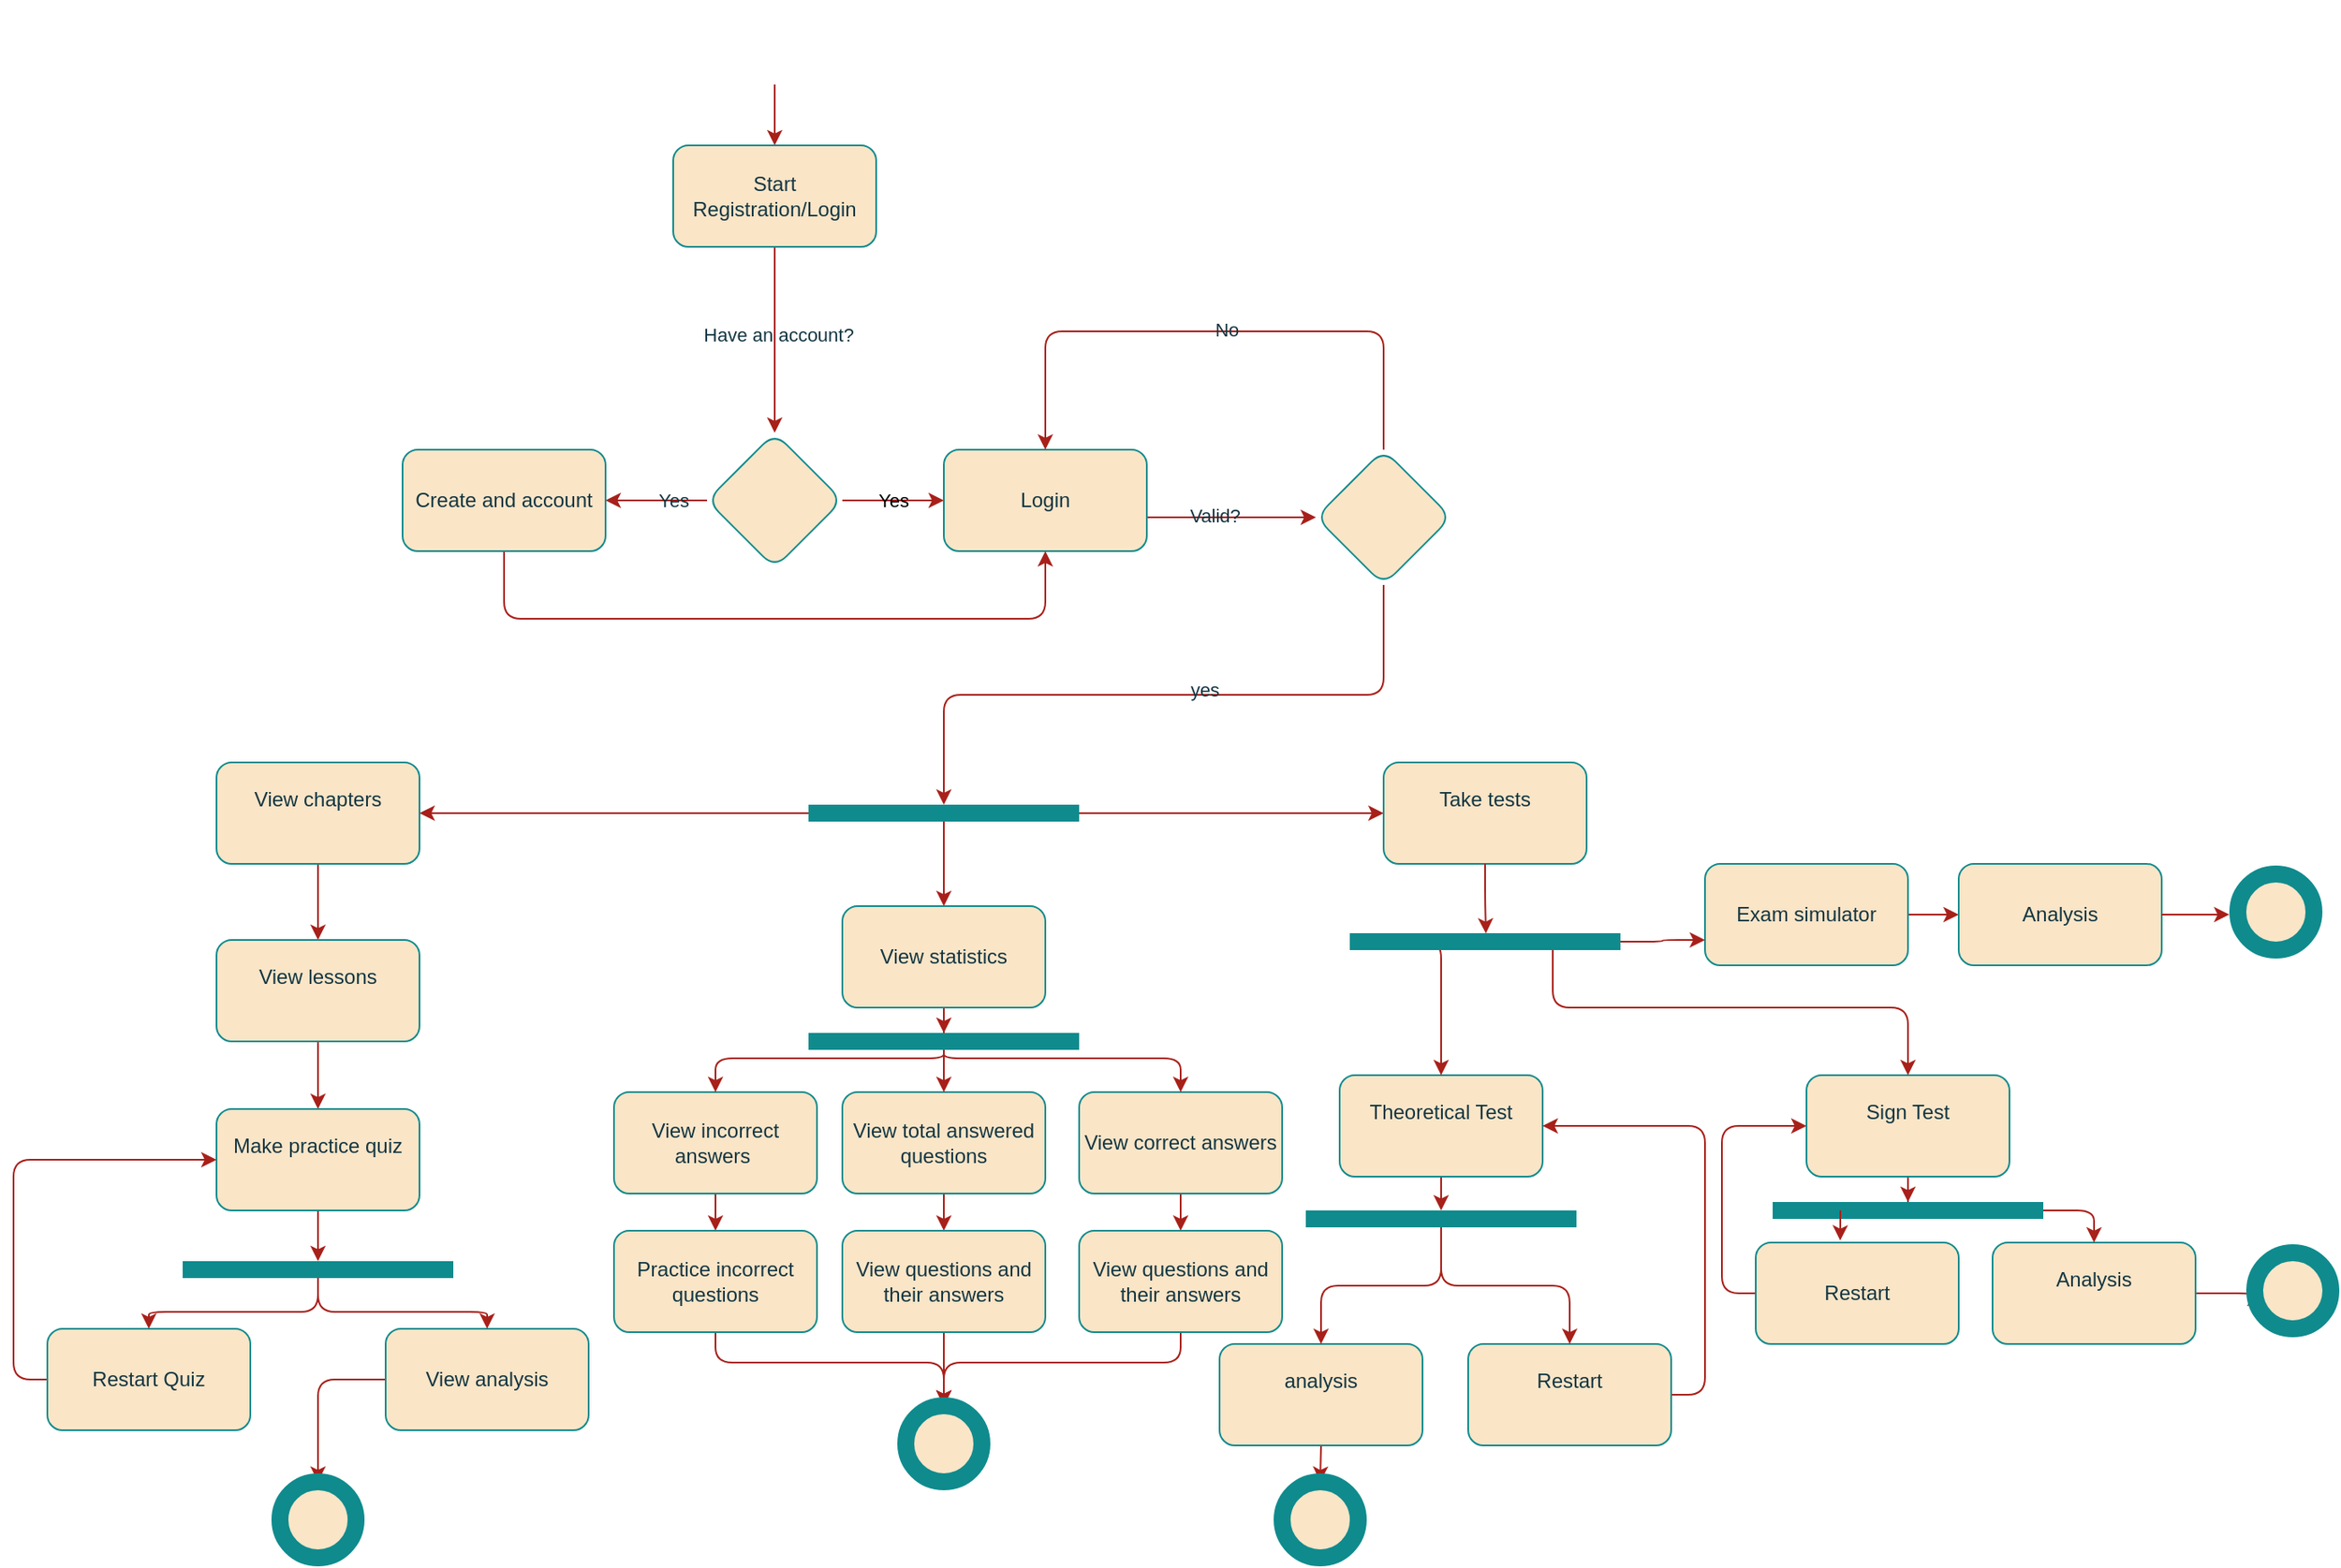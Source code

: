 <mxfile version="24.2.0" type="github">
  <diagram name="Page-1" id="QPpZEPjIt43WbOSFnrUt">
    <mxGraphModel dx="1688" dy="562" grid="1" gridSize="10" guides="1" tooltips="1" connect="1" arrows="1" fold="1" page="1" pageScale="1" pageWidth="850" pageHeight="1100" background="none" math="0" shadow="0">
      <root>
        <mxCell id="0" />
        <mxCell id="1" parent="0" />
        <mxCell id="1pdSYxy8jMLRYQ2kTdl5-2" value="" style="shape=image;html=1;verticalAlign=top;verticalLabelPosition=bottom;labelBackgroundColor=none;imageAspect=0;aspect=fixed;image=https://cdn4.iconfinder.com/data/icons/essential-app-2/16/record-round-circle-dot-128.png;rounded=1;fillColor=#FAE5C7;strokeColor=#0F8B8D;fontColor=#143642;" parent="1" vertex="1">
          <mxGeometry x="375" y="164" width="50" height="50" as="geometry" />
        </mxCell>
        <mxCell id="1pdSYxy8jMLRYQ2kTdl5-4" value="" style="endArrow=classic;html=1;rounded=1;labelBackgroundColor=none;strokeColor=#A8201A;fontColor=default;" parent="1" source="1pdSYxy8jMLRYQ2kTdl5-2" edge="1">
          <mxGeometry width="50" height="50" relative="1" as="geometry">
            <mxPoint x="360" y="280" as="sourcePoint" />
            <mxPoint x="400" y="250" as="targetPoint" />
            <Array as="points">
              <mxPoint x="400" y="220" />
            </Array>
          </mxGeometry>
        </mxCell>
        <mxCell id="1pdSYxy8jMLRYQ2kTdl5-11" style="edgeStyle=orthogonalEdgeStyle;rounded=1;orthogonalLoop=1;jettySize=auto;html=1;exitX=0.5;exitY=1;exitDx=0;exitDy=0;entryX=0.5;entryY=0;entryDx=0;entryDy=0;labelBackgroundColor=none;strokeColor=#A8201A;fontColor=default;" parent="1" source="1pdSYxy8jMLRYQ2kTdl5-5" target="1pdSYxy8jMLRYQ2kTdl5-10" edge="1">
          <mxGeometry relative="1" as="geometry" />
        </mxCell>
        <mxCell id="1pdSYxy8jMLRYQ2kTdl5-12" value="Have an account?" style="edgeLabel;html=1;align=center;verticalAlign=middle;resizable=0;points=[];rounded=1;labelBackgroundColor=none;fontColor=#143642;" parent="1pdSYxy8jMLRYQ2kTdl5-11" vertex="1" connectable="0">
          <mxGeometry x="-0.054" y="2" relative="1" as="geometry">
            <mxPoint as="offset" />
          </mxGeometry>
        </mxCell>
        <mxCell id="1pdSYxy8jMLRYQ2kTdl5-5" value="Start Registration/Login" style="rounded=1;whiteSpace=wrap;html=1;labelBackgroundColor=none;fillColor=#FAE5C7;strokeColor=#0F8B8D;fontColor=#143642;" parent="1" vertex="1">
          <mxGeometry x="340" y="250" width="120" height="60" as="geometry" />
        </mxCell>
        <mxCell id="1pdSYxy8jMLRYQ2kTdl5-14" value="Yes" style="edgeStyle=orthogonalEdgeStyle;rounded=1;orthogonalLoop=1;jettySize=auto;html=1;labelBackgroundColor=none;strokeColor=#A8201A;fontColor=default;" parent="1" source="1pdSYxy8jMLRYQ2kTdl5-10" target="1pdSYxy8jMLRYQ2kTdl5-13" edge="1">
          <mxGeometry relative="1" as="geometry" />
        </mxCell>
        <mxCell id="1pdSYxy8jMLRYQ2kTdl5-16" value="" style="edgeStyle=orthogonalEdgeStyle;rounded=1;orthogonalLoop=1;jettySize=auto;html=1;labelBackgroundColor=none;strokeColor=#A8201A;fontColor=default;" parent="1" source="1pdSYxy8jMLRYQ2kTdl5-10" target="1pdSYxy8jMLRYQ2kTdl5-15" edge="1">
          <mxGeometry relative="1" as="geometry" />
        </mxCell>
        <mxCell id="1pdSYxy8jMLRYQ2kTdl5-17" value="Yes" style="edgeLabel;html=1;align=center;verticalAlign=middle;resizable=0;points=[];rounded=1;labelBackgroundColor=none;fontColor=#143642;" parent="1pdSYxy8jMLRYQ2kTdl5-16" vertex="1" connectable="0">
          <mxGeometry x="-0.4" y="3" relative="1" as="geometry">
            <mxPoint x="-2" y="-3" as="offset" />
          </mxGeometry>
        </mxCell>
        <mxCell id="1pdSYxy8jMLRYQ2kTdl5-10" value="" style="rhombus;whiteSpace=wrap;html=1;rounded=1;labelBackgroundColor=none;fillColor=#FAE5C7;strokeColor=#0F8B8D;fontColor=#143642;" parent="1" vertex="1">
          <mxGeometry x="360" y="420" width="80" height="80" as="geometry" />
        </mxCell>
        <mxCell id="1pdSYxy8jMLRYQ2kTdl5-20" value="" style="edgeStyle=orthogonalEdgeStyle;rounded=1;orthogonalLoop=1;jettySize=auto;html=1;entryX=0;entryY=0.5;entryDx=0;entryDy=0;labelBackgroundColor=none;strokeColor=#A8201A;fontColor=default;" parent="1" source="1pdSYxy8jMLRYQ2kTdl5-13" target="1pdSYxy8jMLRYQ2kTdl5-24" edge="1">
          <mxGeometry relative="1" as="geometry">
            <mxPoint x="700" y="460" as="targetPoint" />
            <Array as="points">
              <mxPoint x="640" y="470" />
              <mxPoint x="640" y="470" />
            </Array>
          </mxGeometry>
        </mxCell>
        <mxCell id="1pdSYxy8jMLRYQ2kTdl5-21" value="Valid?" style="edgeLabel;html=1;align=center;verticalAlign=middle;resizable=0;points=[];rounded=1;labelBackgroundColor=none;fontColor=#143642;" parent="1pdSYxy8jMLRYQ2kTdl5-20" vertex="1" connectable="0">
          <mxGeometry x="-0.2" y="1" relative="1" as="geometry">
            <mxPoint as="offset" />
          </mxGeometry>
        </mxCell>
        <mxCell id="1pdSYxy8jMLRYQ2kTdl5-13" value="Login" style="rounded=1;whiteSpace=wrap;html=1;labelBackgroundColor=none;fillColor=#FAE5C7;strokeColor=#0F8B8D;fontColor=#143642;" parent="1" vertex="1">
          <mxGeometry x="500" y="430" width="120" height="60" as="geometry" />
        </mxCell>
        <mxCell id="1pdSYxy8jMLRYQ2kTdl5-18" style="edgeStyle=orthogonalEdgeStyle;rounded=1;orthogonalLoop=1;jettySize=auto;html=1;entryX=0.5;entryY=1;entryDx=0;entryDy=0;labelBackgroundColor=none;strokeColor=#A8201A;fontColor=default;" parent="1" source="1pdSYxy8jMLRYQ2kTdl5-15" target="1pdSYxy8jMLRYQ2kTdl5-13" edge="1">
          <mxGeometry relative="1" as="geometry">
            <Array as="points">
              <mxPoint x="240" y="530" />
              <mxPoint x="560" y="530" />
            </Array>
          </mxGeometry>
        </mxCell>
        <mxCell id="1pdSYxy8jMLRYQ2kTdl5-15" value="Create and account" style="rounded=1;whiteSpace=wrap;html=1;labelBackgroundColor=none;fillColor=#FAE5C7;strokeColor=#0F8B8D;fontColor=#143642;" parent="1" vertex="1">
          <mxGeometry x="180" y="430" width="120" height="60" as="geometry" />
        </mxCell>
        <mxCell id="1pdSYxy8jMLRYQ2kTdl5-23" style="edgeStyle=orthogonalEdgeStyle;rounded=1;orthogonalLoop=1;jettySize=auto;html=1;entryX=0.5;entryY=0;entryDx=0;entryDy=0;labelBackgroundColor=none;strokeColor=#A8201A;fontColor=default;" parent="1" target="1pdSYxy8jMLRYQ2kTdl5-13" edge="1">
          <mxGeometry relative="1" as="geometry">
            <mxPoint x="760" y="290" as="targetPoint" />
            <mxPoint x="760" y="430" as="sourcePoint" />
            <Array as="points">
              <mxPoint x="760" y="360" />
              <mxPoint x="560" y="360" />
            </Array>
          </mxGeometry>
        </mxCell>
        <mxCell id="1pdSYxy8jMLRYQ2kTdl5-25" value="No" style="edgeLabel;html=1;align=center;verticalAlign=middle;resizable=0;points=[];rounded=1;labelBackgroundColor=none;fontColor=#143642;" parent="1pdSYxy8jMLRYQ2kTdl5-23" vertex="1" connectable="0">
          <mxGeometry x="-0.041" y="-1" relative="1" as="geometry">
            <mxPoint as="offset" />
          </mxGeometry>
        </mxCell>
        <mxCell id="1pdSYxy8jMLRYQ2kTdl5-24" value="" style="rhombus;whiteSpace=wrap;html=1;rounded=1;labelBackgroundColor=none;fillColor=#FAE5C7;strokeColor=#0F8B8D;fontColor=#143642;" parent="1" vertex="1">
          <mxGeometry x="720" y="430" width="80" height="80" as="geometry" />
        </mxCell>
        <mxCell id="1pdSYxy8jMLRYQ2kTdl5-42" style="edgeStyle=orthogonalEdgeStyle;rounded=1;orthogonalLoop=1;jettySize=auto;html=1;labelBackgroundColor=none;strokeColor=#A8201A;fontColor=default;" parent="1" source="1pdSYxy8jMLRYQ2kTdl5-31" target="1pdSYxy8jMLRYQ2kTdl5-38" edge="1">
          <mxGeometry relative="1" as="geometry" />
        </mxCell>
        <mxCell id="1pdSYxy8jMLRYQ2kTdl5-43" style="edgeStyle=orthogonalEdgeStyle;rounded=1;orthogonalLoop=1;jettySize=auto;html=1;entryX=0.5;entryY=0;entryDx=0;entryDy=0;labelBackgroundColor=none;strokeColor=#A8201A;fontColor=default;" parent="1" source="1pdSYxy8jMLRYQ2kTdl5-31" target="1pdSYxy8jMLRYQ2kTdl5-44" edge="1">
          <mxGeometry relative="1" as="geometry">
            <mxPoint x="500" y="760" as="targetPoint" />
          </mxGeometry>
        </mxCell>
        <mxCell id="1pdSYxy8jMLRYQ2kTdl5-31" value="" style="line;strokeWidth=10;html=1;rounded=1;labelBackgroundColor=none;fillColor=#FAE5C7;strokeColor=#0F8B8D;fontColor=#143642;" parent="1" vertex="1">
          <mxGeometry x="420" y="640" width="160" height="10" as="geometry" />
        </mxCell>
        <mxCell id="1pdSYxy8jMLRYQ2kTdl5-33" style="edgeStyle=orthogonalEdgeStyle;rounded=1;orthogonalLoop=1;jettySize=auto;html=1;exitX=0.5;exitY=1;exitDx=0;exitDy=0;labelBackgroundColor=none;strokeColor=#A8201A;fontColor=default;" parent="1" source="1pdSYxy8jMLRYQ2kTdl5-24" target="1pdSYxy8jMLRYQ2kTdl5-31" edge="1">
          <mxGeometry relative="1" as="geometry">
            <mxPoint x="540" y="630" as="targetPoint" />
          </mxGeometry>
        </mxCell>
        <mxCell id="1pdSYxy8jMLRYQ2kTdl5-34" value="yes" style="edgeLabel;html=1;align=center;verticalAlign=middle;resizable=0;points=[];rounded=1;labelBackgroundColor=none;fontColor=#143642;" parent="1pdSYxy8jMLRYQ2kTdl5-33" vertex="1" connectable="0">
          <mxGeometry x="-0.12" y="-3" relative="1" as="geometry">
            <mxPoint as="offset" />
          </mxGeometry>
        </mxCell>
        <mxCell id="1pdSYxy8jMLRYQ2kTdl5-46" value="" style="edgeStyle=orthogonalEdgeStyle;rounded=1;orthogonalLoop=1;jettySize=auto;html=1;labelBackgroundColor=none;strokeColor=#A8201A;fontColor=default;" parent="1" source="1pdSYxy8jMLRYQ2kTdl5-35" target="1pdSYxy8jMLRYQ2kTdl5-45" edge="1">
          <mxGeometry relative="1" as="geometry" />
        </mxCell>
        <mxCell id="1pdSYxy8jMLRYQ2kTdl5-35" value="View chapters" style="rounded=1;whiteSpace=wrap;html=1;verticalAlign=top;strokeWidth=1;labelBackgroundColor=none;spacingTop=8;fillColor=#FAE5C7;strokeColor=#0F8B8D;fontColor=#143642;" parent="1" vertex="1">
          <mxGeometry x="70" y="615" width="120" height="60" as="geometry" />
        </mxCell>
        <mxCell id="1pdSYxy8jMLRYQ2kTdl5-38" value="Take tests" style="rounded=1;whiteSpace=wrap;html=1;verticalAlign=top;strokeWidth=1;labelBackgroundColor=none;spacingTop=8;fillColor=#FAE5C7;strokeColor=#0F8B8D;fontColor=#143642;" parent="1" vertex="1">
          <mxGeometry x="760" y="615" width="120" height="60" as="geometry" />
        </mxCell>
        <mxCell id="pXvdm67rYLfqTN8kAivB-89" style="edgeStyle=orthogonalEdgeStyle;rounded=1;orthogonalLoop=1;jettySize=auto;html=1;labelBackgroundColor=none;strokeColor=#A8201A;fontColor=default;" parent="1" source="1pdSYxy8jMLRYQ2kTdl5-44" target="pXvdm67rYLfqTN8kAivB-87" edge="1">
          <mxGeometry relative="1" as="geometry" />
        </mxCell>
        <mxCell id="1pdSYxy8jMLRYQ2kTdl5-44" value="View statistics" style="rounded=1;whiteSpace=wrap;html=1;labelBackgroundColor=none;fillColor=#FAE5C7;strokeColor=#0F8B8D;fontColor=#143642;" parent="1" vertex="1">
          <mxGeometry x="440" y="700" width="120" height="60" as="geometry" />
        </mxCell>
        <mxCell id="1pdSYxy8jMLRYQ2kTdl5-56" style="edgeStyle=orthogonalEdgeStyle;rounded=1;orthogonalLoop=1;jettySize=auto;html=1;exitX=0.5;exitY=1;exitDx=0;exitDy=0;entryX=0.5;entryY=0;entryDx=0;entryDy=0;labelBackgroundColor=none;strokeColor=#A8201A;fontColor=default;" parent="1" source="1pdSYxy8jMLRYQ2kTdl5-45" target="1pdSYxy8jMLRYQ2kTdl5-47" edge="1">
          <mxGeometry relative="1" as="geometry" />
        </mxCell>
        <mxCell id="1pdSYxy8jMLRYQ2kTdl5-45" value="View lessons" style="rounded=1;whiteSpace=wrap;html=1;verticalAlign=top;strokeWidth=1;labelBackgroundColor=none;spacingTop=8;fillColor=#FAE5C7;strokeColor=#0F8B8D;fontColor=#143642;" parent="1" vertex="1">
          <mxGeometry x="70" y="720" width="120" height="60" as="geometry" />
        </mxCell>
        <mxCell id="4MrQW3pkEW-x8ZNcq5Yc-1" style="edgeStyle=orthogonalEdgeStyle;rounded=1;orthogonalLoop=1;jettySize=auto;html=1;exitX=0.5;exitY=1;exitDx=0;exitDy=0;labelBackgroundColor=none;strokeColor=#A8201A;fontColor=default;" edge="1" parent="1" source="1pdSYxy8jMLRYQ2kTdl5-47" target="pXvdm67rYLfqTN8kAivB-60">
          <mxGeometry relative="1" as="geometry" />
        </mxCell>
        <mxCell id="1pdSYxy8jMLRYQ2kTdl5-47" value="Make practice quiz" style="rounded=1;whiteSpace=wrap;html=1;verticalAlign=top;strokeWidth=1;labelBackgroundColor=none;spacingTop=8;fillColor=#FAE5C7;strokeColor=#0F8B8D;fontColor=#143642;" parent="1" vertex="1">
          <mxGeometry x="70" y="820" width="120" height="60" as="geometry" />
        </mxCell>
        <mxCell id="1pdSYxy8jMLRYQ2kTdl5-49" style="edgeStyle=orthogonalEdgeStyle;rounded=1;orthogonalLoop=1;jettySize=auto;html=1;entryX=0;entryY=0.5;entryDx=0;entryDy=0;entryPerimeter=0;endArrow=none;endFill=0;startArrow=classic;startFill=1;labelBackgroundColor=none;strokeColor=#A8201A;fontColor=default;" parent="1" source="1pdSYxy8jMLRYQ2kTdl5-35" target="1pdSYxy8jMLRYQ2kTdl5-31" edge="1">
          <mxGeometry relative="1" as="geometry" />
        </mxCell>
        <mxCell id="pXvdm67rYLfqTN8kAivB-22" value="" style="edgeStyle=orthogonalEdgeStyle;rounded=1;orthogonalLoop=1;jettySize=auto;html=1;labelBackgroundColor=none;strokeColor=#A8201A;fontColor=default;" parent="1" source="1pdSYxy8jMLRYQ2kTdl5-50" target="pXvdm67rYLfqTN8kAivB-21" edge="1">
          <mxGeometry relative="1" as="geometry" />
        </mxCell>
        <mxCell id="1pdSYxy8jMLRYQ2kTdl5-50" value="View total answered questions" style="whiteSpace=wrap;html=1;rounded=1;labelBackgroundColor=none;fillColor=#FAE5C7;strokeColor=#0F8B8D;fontColor=#143642;" parent="1" vertex="1">
          <mxGeometry x="440" y="810" width="120" height="60" as="geometry" />
        </mxCell>
        <mxCell id="pXvdm67rYLfqTN8kAivB-18" value="" style="edgeStyle=orthogonalEdgeStyle;rounded=1;orthogonalLoop=1;jettySize=auto;html=1;labelBackgroundColor=none;strokeColor=#A8201A;fontColor=default;" parent="1" source="1pdSYxy8jMLRYQ2kTdl5-52" target="pXvdm67rYLfqTN8kAivB-17" edge="1">
          <mxGeometry relative="1" as="geometry" />
        </mxCell>
        <mxCell id="1pdSYxy8jMLRYQ2kTdl5-52" value="View incorrect answers&amp;nbsp;" style="rounded=1;whiteSpace=wrap;html=1;labelBackgroundColor=none;fillColor=#FAE5C7;strokeColor=#0F8B8D;fontColor=#143642;" parent="1" vertex="1">
          <mxGeometry x="305" y="810" width="120" height="60" as="geometry" />
        </mxCell>
        <mxCell id="pXvdm67rYLfqTN8kAivB-24" value="" style="edgeStyle=orthogonalEdgeStyle;rounded=1;orthogonalLoop=1;jettySize=auto;html=1;labelBackgroundColor=none;strokeColor=#A8201A;fontColor=default;" parent="1" source="1pdSYxy8jMLRYQ2kTdl5-58" target="pXvdm67rYLfqTN8kAivB-23" edge="1">
          <mxGeometry relative="1" as="geometry" />
        </mxCell>
        <mxCell id="1pdSYxy8jMLRYQ2kTdl5-58" value="View correct answers" style="rounded=1;whiteSpace=wrap;html=1;labelBackgroundColor=none;fillColor=#FAE5C7;strokeColor=#0F8B8D;fontColor=#143642;" parent="1" vertex="1">
          <mxGeometry x="580" y="810" width="120" height="60" as="geometry" />
        </mxCell>
        <mxCell id="pXvdm67rYLfqTN8kAivB-71" style="edgeStyle=orthogonalEdgeStyle;rounded=1;orthogonalLoop=1;jettySize=auto;html=1;labelBackgroundColor=none;strokeColor=#A8201A;fontColor=default;" parent="1" source="1pdSYxy8jMLRYQ2kTdl5-60" target="pXvdm67rYLfqTN8kAivB-69" edge="1">
          <mxGeometry relative="1" as="geometry" />
        </mxCell>
        <mxCell id="1pdSYxy8jMLRYQ2kTdl5-60" value="Theoretical Test" style="whiteSpace=wrap;html=1;verticalAlign=top;rounded=1;strokeWidth=1;labelBackgroundColor=none;spacingTop=8;fillColor=#FAE5C7;strokeColor=#0F8B8D;fontColor=#143642;" parent="1" vertex="1">
          <mxGeometry x="734" y="800" width="120" height="60" as="geometry" />
        </mxCell>
        <mxCell id="pXvdm67rYLfqTN8kAivB-30" value="" style="edgeStyle=orthogonalEdgeStyle;rounded=1;orthogonalLoop=1;jettySize=auto;html=1;labelBackgroundColor=none;strokeColor=#A8201A;fontColor=default;" parent="1" source="1pdSYxy8jMLRYQ2kTdl5-81" target="pXvdm67rYLfqTN8kAivB-29" edge="1">
          <mxGeometry relative="1" as="geometry" />
        </mxCell>
        <mxCell id="1pdSYxy8jMLRYQ2kTdl5-81" value="Exam simulator" style="rounded=1;whiteSpace=wrap;html=1;labelBackgroundColor=none;fillColor=#FAE5C7;strokeColor=#0F8B8D;fontColor=#143642;" parent="1" vertex="1">
          <mxGeometry x="950" y="675" width="120" height="60" as="geometry" />
        </mxCell>
        <mxCell id="pXvdm67rYLfqTN8kAivB-57" style="edgeStyle=orthogonalEdgeStyle;rounded=1;orthogonalLoop=1;jettySize=auto;html=1;exitX=0;exitY=0.5;exitDx=0;exitDy=0;entryX=0;entryY=0.5;entryDx=0;entryDy=0;labelBackgroundColor=none;strokeColor=#A8201A;fontColor=default;" parent="1" source="pXvdm67rYLfqTN8kAivB-4" target="1pdSYxy8jMLRYQ2kTdl5-47" edge="1">
          <mxGeometry relative="1" as="geometry" />
        </mxCell>
        <mxCell id="pXvdm67rYLfqTN8kAivB-4" value="Restart Quiz" style="rounded=1;whiteSpace=wrap;html=1;labelBackgroundColor=none;fillColor=#FAE5C7;strokeColor=#0F8B8D;fontColor=#143642;" parent="1" vertex="1">
          <mxGeometry x="-30" y="950" width="120" height="60" as="geometry" />
        </mxCell>
        <mxCell id="pXvdm67rYLfqTN8kAivB-19" style="edgeStyle=orthogonalEdgeStyle;rounded=1;orthogonalLoop=1;jettySize=auto;html=1;entryX=0.5;entryY=0;entryDx=0;entryDy=0;labelBackgroundColor=none;strokeColor=#A8201A;fontColor=default;" parent="1" source="pXvdm67rYLfqTN8kAivB-6" target="pXvdm67rYLfqTN8kAivB-11" edge="1">
          <mxGeometry relative="1" as="geometry" />
        </mxCell>
        <mxCell id="pXvdm67rYLfqTN8kAivB-6" value="View analysis" style="rounded=1;whiteSpace=wrap;html=1;labelBackgroundColor=none;fillColor=#FAE5C7;strokeColor=#0F8B8D;fontColor=#143642;" parent="1" vertex="1">
          <mxGeometry x="170" y="950" width="120" height="60" as="geometry" />
        </mxCell>
        <mxCell id="pXvdm67rYLfqTN8kAivB-11" value="" style="ellipse;whiteSpace=wrap;html=1;verticalAlign=top;strokeWidth=10;labelBackgroundColor=none;spacingTop=8;rounded=1;fillColor=#FAE5C7;strokeColor=#0F8B8D;fontColor=#143642;" parent="1" vertex="1">
          <mxGeometry x="107.5" y="1040.5" width="45" height="45" as="geometry" />
        </mxCell>
        <mxCell id="pXvdm67rYLfqTN8kAivB-26" style="edgeStyle=orthogonalEdgeStyle;rounded=1;orthogonalLoop=1;jettySize=auto;html=1;labelBackgroundColor=none;strokeColor=#A8201A;fontColor=default;" parent="1" source="pXvdm67rYLfqTN8kAivB-17" target="pXvdm67rYLfqTN8kAivB-25" edge="1">
          <mxGeometry relative="1" as="geometry">
            <Array as="points">
              <mxPoint x="365" y="970" />
              <mxPoint x="500" y="970" />
            </Array>
          </mxGeometry>
        </mxCell>
        <mxCell id="pXvdm67rYLfqTN8kAivB-17" value="Practice incorrect questions" style="whiteSpace=wrap;html=1;rounded=1;labelBackgroundColor=none;fillColor=#FAE5C7;strokeColor=#0F8B8D;fontColor=#143642;" parent="1" vertex="1">
          <mxGeometry x="305" y="892" width="120" height="60" as="geometry" />
        </mxCell>
        <mxCell id="pXvdm67rYLfqTN8kAivB-27" style="edgeStyle=orthogonalEdgeStyle;rounded=1;orthogonalLoop=1;jettySize=auto;html=1;labelBackgroundColor=none;strokeColor=#A8201A;fontColor=default;" parent="1" source="pXvdm67rYLfqTN8kAivB-21" target="pXvdm67rYLfqTN8kAivB-25" edge="1">
          <mxGeometry relative="1" as="geometry" />
        </mxCell>
        <mxCell id="pXvdm67rYLfqTN8kAivB-21" value="View questions and their answers" style="whiteSpace=wrap;html=1;rounded=1;labelBackgroundColor=none;fillColor=#FAE5C7;strokeColor=#0F8B8D;fontColor=#143642;" parent="1" vertex="1">
          <mxGeometry x="440" y="892" width="120" height="60" as="geometry" />
        </mxCell>
        <mxCell id="pXvdm67rYLfqTN8kAivB-28" style="edgeStyle=orthogonalEdgeStyle;rounded=1;orthogonalLoop=1;jettySize=auto;html=1;entryX=0.5;entryY=0;entryDx=0;entryDy=0;labelBackgroundColor=none;strokeColor=#A8201A;fontColor=default;" parent="1" source="pXvdm67rYLfqTN8kAivB-23" target="pXvdm67rYLfqTN8kAivB-25" edge="1">
          <mxGeometry relative="1" as="geometry">
            <Array as="points">
              <mxPoint x="640" y="970" />
              <mxPoint x="500" y="970" />
            </Array>
          </mxGeometry>
        </mxCell>
        <mxCell id="pXvdm67rYLfqTN8kAivB-23" value="View questions and their answers" style="whiteSpace=wrap;html=1;rounded=1;labelBackgroundColor=none;fillColor=#FAE5C7;strokeColor=#0F8B8D;fontColor=#143642;" parent="1" vertex="1">
          <mxGeometry x="580" y="892" width="120" height="60" as="geometry" />
        </mxCell>
        <mxCell id="pXvdm67rYLfqTN8kAivB-25" value="" style="ellipse;whiteSpace=wrap;html=1;verticalAlign=top;strokeWidth=10;labelBackgroundColor=none;spacingTop=8;rounded=1;fillColor=#FAE5C7;strokeColor=#0F8B8D;fontColor=#143642;" parent="1" vertex="1">
          <mxGeometry x="477.5" y="995.5" width="45" height="45" as="geometry" />
        </mxCell>
        <mxCell id="pXvdm67rYLfqTN8kAivB-29" value="Analysis" style="rounded=1;whiteSpace=wrap;html=1;labelBackgroundColor=none;fillColor=#FAE5C7;strokeColor=#0F8B8D;fontColor=#143642;" parent="1" vertex="1">
          <mxGeometry x="1100" y="675" width="120" height="60" as="geometry" />
        </mxCell>
        <mxCell id="pXvdm67rYLfqTN8kAivB-31" value="" style="ellipse;whiteSpace=wrap;html=1;verticalAlign=top;strokeWidth=10;labelBackgroundColor=none;spacingTop=8;rounded=1;fillColor=#FAE5C7;strokeColor=#0F8B8D;fontColor=#143642;" parent="1" vertex="1">
          <mxGeometry x="1265" y="681" width="45" height="45" as="geometry" />
        </mxCell>
        <mxCell id="pXvdm67rYLfqTN8kAivB-76" style="edgeStyle=orthogonalEdgeStyle;rounded=1;orthogonalLoop=1;jettySize=auto;html=1;exitX=0.5;exitY=1;exitDx=0;exitDy=0;entryX=0.5;entryY=0;entryDx=0;entryDy=0;labelBackgroundColor=none;strokeColor=#A8201A;fontColor=default;" parent="1" source="pXvdm67rYLfqTN8kAivB-34" target="pXvdm67rYLfqTN8kAivB-50" edge="1">
          <mxGeometry relative="1" as="geometry" />
        </mxCell>
        <mxCell id="pXvdm67rYLfqTN8kAivB-34" value="analysis" style="whiteSpace=wrap;html=1;verticalAlign=top;rounded=1;strokeWidth=1;labelBackgroundColor=none;spacingTop=8;fillColor=#FAE5C7;strokeColor=#0F8B8D;fontColor=#143642;" parent="1" vertex="1">
          <mxGeometry x="663" y="959" width="120" height="60" as="geometry" />
        </mxCell>
        <mxCell id="pXvdm67rYLfqTN8kAivB-74" style="edgeStyle=orthogonalEdgeStyle;rounded=1;orthogonalLoop=1;jettySize=auto;html=1;entryX=1;entryY=0.5;entryDx=0;entryDy=0;labelBackgroundColor=none;strokeColor=#A8201A;fontColor=default;" parent="1" source="pXvdm67rYLfqTN8kAivB-36" target="1pdSYxy8jMLRYQ2kTdl5-60" edge="1">
          <mxGeometry relative="1" as="geometry">
            <Array as="points">
              <mxPoint x="950" y="989" />
              <mxPoint x="950" y="830" />
            </Array>
          </mxGeometry>
        </mxCell>
        <mxCell id="pXvdm67rYLfqTN8kAivB-36" value="Restart" style="whiteSpace=wrap;html=1;verticalAlign=top;rounded=1;strokeWidth=1;labelBackgroundColor=none;spacingTop=8;fillColor=#FAE5C7;strokeColor=#0F8B8D;fontColor=#143642;" parent="1" vertex="1">
          <mxGeometry x="810" y="959" width="120" height="60" as="geometry" />
        </mxCell>
        <mxCell id="pXvdm67rYLfqTN8kAivB-81" style="edgeStyle=orthogonalEdgeStyle;rounded=1;orthogonalLoop=1;jettySize=auto;html=1;exitX=0.5;exitY=1;exitDx=0;exitDy=0;labelBackgroundColor=none;strokeColor=#A8201A;fontColor=default;" parent="1" source="pXvdm67rYLfqTN8kAivB-38" target="pXvdm67rYLfqTN8kAivB-77" edge="1">
          <mxGeometry relative="1" as="geometry" />
        </mxCell>
        <mxCell id="pXvdm67rYLfqTN8kAivB-38" value="Sign Test" style="rounded=1;whiteSpace=wrap;html=1;verticalAlign=top;strokeWidth=1;labelBackgroundColor=none;spacingTop=8;fillColor=#FAE5C7;strokeColor=#0F8B8D;fontColor=#143642;" parent="1" vertex="1">
          <mxGeometry x="1010" y="800" width="120" height="60" as="geometry" />
        </mxCell>
        <mxCell id="pXvdm67rYLfqTN8kAivB-55" style="edgeStyle=orthogonalEdgeStyle;rounded=1;orthogonalLoop=1;jettySize=auto;html=1;exitX=1;exitY=0.5;exitDx=0;exitDy=0;entryX=0;entryY=0.5;entryDx=0;entryDy=0;labelBackgroundColor=none;strokeColor=#A8201A;fontColor=default;" parent="1" source="pXvdm67rYLfqTN8kAivB-40" target="pXvdm67rYLfqTN8kAivB-54" edge="1">
          <mxGeometry relative="1" as="geometry" />
        </mxCell>
        <mxCell id="pXvdm67rYLfqTN8kAivB-40" value="Analysis" style="rounded=1;whiteSpace=wrap;html=1;verticalAlign=top;strokeWidth=1;labelBackgroundColor=none;spacingTop=8;fillColor=#FAE5C7;strokeColor=#0F8B8D;fontColor=#143642;" parent="1" vertex="1">
          <mxGeometry x="1120" y="899" width="120" height="60" as="geometry" />
        </mxCell>
        <mxCell id="pXvdm67rYLfqTN8kAivB-86" style="edgeStyle=orthogonalEdgeStyle;rounded=1;orthogonalLoop=1;jettySize=auto;html=1;exitX=0;exitY=0.5;exitDx=0;exitDy=0;entryX=0;entryY=0.5;entryDx=0;entryDy=0;labelBackgroundColor=none;strokeColor=#A8201A;fontColor=default;" parent="1" source="pXvdm67rYLfqTN8kAivB-43" target="pXvdm67rYLfqTN8kAivB-38" edge="1">
          <mxGeometry relative="1" as="geometry" />
        </mxCell>
        <mxCell id="pXvdm67rYLfqTN8kAivB-43" value="Restart" style="rounded=1;whiteSpace=wrap;html=1;labelBackgroundColor=none;fillColor=#FAE5C7;strokeColor=#0F8B8D;fontColor=#143642;" parent="1" vertex="1">
          <mxGeometry x="980" y="899" width="120" height="60" as="geometry" />
        </mxCell>
        <mxCell id="pXvdm67rYLfqTN8kAivB-49" style="edgeStyle=orthogonalEdgeStyle;rounded=1;orthogonalLoop=1;jettySize=auto;html=1;exitX=1;exitY=0.5;exitDx=0;exitDy=0;entryX=-0.111;entryY=0.533;entryDx=0;entryDy=0;entryPerimeter=0;labelBackgroundColor=none;strokeColor=#A8201A;fontColor=default;" parent="1" source="pXvdm67rYLfqTN8kAivB-29" target="pXvdm67rYLfqTN8kAivB-31" edge="1">
          <mxGeometry relative="1" as="geometry" />
        </mxCell>
        <mxCell id="pXvdm67rYLfqTN8kAivB-50" value="" style="ellipse;whiteSpace=wrap;html=1;verticalAlign=top;strokeWidth=10;labelBackgroundColor=none;spacingTop=8;rounded=1;fillColor=#FAE5C7;strokeColor=#0F8B8D;fontColor=#143642;" parent="1" vertex="1">
          <mxGeometry x="700" y="1040.5" width="45" height="45" as="geometry" />
        </mxCell>
        <mxCell id="pXvdm67rYLfqTN8kAivB-54" value="" style="ellipse;whiteSpace=wrap;html=1;verticalAlign=top;strokeWidth=10;labelBackgroundColor=none;spacingTop=8;rounded=1;fillColor=#FAE5C7;strokeColor=#0F8B8D;fontColor=#143642;" parent="1" vertex="1">
          <mxGeometry x="1275" y="905" width="45" height="45" as="geometry" />
        </mxCell>
        <mxCell id="4MrQW3pkEW-x8ZNcq5Yc-2" style="edgeStyle=orthogonalEdgeStyle;rounded=1;orthogonalLoop=1;jettySize=auto;html=1;labelBackgroundColor=none;strokeColor=#A8201A;fontColor=default;" edge="1" parent="1" source="pXvdm67rYLfqTN8kAivB-60" target="pXvdm67rYLfqTN8kAivB-4">
          <mxGeometry relative="1" as="geometry" />
        </mxCell>
        <mxCell id="4MrQW3pkEW-x8ZNcq5Yc-3" style="edgeStyle=orthogonalEdgeStyle;rounded=1;orthogonalLoop=1;jettySize=auto;html=1;entryX=0.5;entryY=0;entryDx=0;entryDy=0;labelBackgroundColor=none;strokeColor=#A8201A;fontColor=default;" edge="1" parent="1" source="pXvdm67rYLfqTN8kAivB-60" target="pXvdm67rYLfqTN8kAivB-6">
          <mxGeometry relative="1" as="geometry" />
        </mxCell>
        <mxCell id="pXvdm67rYLfqTN8kAivB-60" value="" style="line;strokeWidth=10;html=1;rounded=1;labelBackgroundColor=none;fillColor=#FAE5C7;strokeColor=#0F8B8D;fontColor=#143642;" parent="1" vertex="1">
          <mxGeometry x="50" y="910" width="160" height="10" as="geometry" />
        </mxCell>
        <mxCell id="pXvdm67rYLfqTN8kAivB-63" style="edgeStyle=orthogonalEdgeStyle;rounded=1;orthogonalLoop=1;jettySize=auto;html=1;exitX=1;exitY=0.5;exitDx=0;exitDy=0;exitPerimeter=0;entryX=0;entryY=0.75;entryDx=0;entryDy=0;labelBackgroundColor=none;strokeColor=#A8201A;fontColor=default;" parent="1" source="pXvdm67rYLfqTN8kAivB-61" target="1pdSYxy8jMLRYQ2kTdl5-81" edge="1">
          <mxGeometry relative="1" as="geometry" />
        </mxCell>
        <mxCell id="pXvdm67rYLfqTN8kAivB-68" style="edgeStyle=orthogonalEdgeStyle;rounded=1;orthogonalLoop=1;jettySize=auto;html=1;exitX=0.25;exitY=0.5;exitDx=0;exitDy=0;exitPerimeter=0;entryX=0.5;entryY=0;entryDx=0;entryDy=0;labelBackgroundColor=none;strokeColor=#A8201A;fontColor=default;" parent="1" source="pXvdm67rYLfqTN8kAivB-61" target="1pdSYxy8jMLRYQ2kTdl5-60" edge="1">
          <mxGeometry relative="1" as="geometry">
            <Array as="points">
              <mxPoint x="794" y="721" />
            </Array>
          </mxGeometry>
        </mxCell>
        <mxCell id="pXvdm67rYLfqTN8kAivB-75" style="edgeStyle=orthogonalEdgeStyle;rounded=1;orthogonalLoop=1;jettySize=auto;html=1;exitX=0.75;exitY=0.5;exitDx=0;exitDy=0;exitPerimeter=0;entryX=0.5;entryY=0;entryDx=0;entryDy=0;labelBackgroundColor=none;strokeColor=#A8201A;fontColor=default;" parent="1" source="pXvdm67rYLfqTN8kAivB-61" target="pXvdm67rYLfqTN8kAivB-38" edge="1">
          <mxGeometry relative="1" as="geometry">
            <Array as="points">
              <mxPoint x="860" y="760" />
              <mxPoint x="1070" y="760" />
            </Array>
          </mxGeometry>
        </mxCell>
        <mxCell id="pXvdm67rYLfqTN8kAivB-61" value="" style="line;strokeWidth=10;html=1;rounded=1;labelBackgroundColor=none;fillColor=#FAE5C7;strokeColor=#0F8B8D;fontColor=#143642;" parent="1" vertex="1">
          <mxGeometry x="740" y="716" width="160" height="10" as="geometry" />
        </mxCell>
        <mxCell id="pXvdm67rYLfqTN8kAivB-62" style="edgeStyle=orthogonalEdgeStyle;rounded=1;orthogonalLoop=1;jettySize=auto;html=1;exitX=0.5;exitY=1;exitDx=0;exitDy=0;entryX=0.503;entryY=0.018;entryDx=0;entryDy=0;entryPerimeter=0;labelBackgroundColor=none;strokeColor=#A8201A;fontColor=default;" parent="1" source="1pdSYxy8jMLRYQ2kTdl5-38" target="pXvdm67rYLfqTN8kAivB-61" edge="1">
          <mxGeometry relative="1" as="geometry" />
        </mxCell>
        <mxCell id="pXvdm67rYLfqTN8kAivB-72" style="edgeStyle=orthogonalEdgeStyle;rounded=1;orthogonalLoop=1;jettySize=auto;html=1;labelBackgroundColor=none;strokeColor=#A8201A;fontColor=default;" parent="1" source="pXvdm67rYLfqTN8kAivB-69" target="pXvdm67rYLfqTN8kAivB-34" edge="1">
          <mxGeometry relative="1" as="geometry" />
        </mxCell>
        <mxCell id="pXvdm67rYLfqTN8kAivB-73" style="edgeStyle=orthogonalEdgeStyle;rounded=1;orthogonalLoop=1;jettySize=auto;html=1;labelBackgroundColor=none;strokeColor=#A8201A;fontColor=default;" parent="1" source="pXvdm67rYLfqTN8kAivB-69" target="pXvdm67rYLfqTN8kAivB-36" edge="1">
          <mxGeometry relative="1" as="geometry" />
        </mxCell>
        <mxCell id="pXvdm67rYLfqTN8kAivB-69" value="" style="line;strokeWidth=10;html=1;rounded=1;labelBackgroundColor=none;fillColor=#FAE5C7;strokeColor=#0F8B8D;fontColor=#143642;" parent="1" vertex="1">
          <mxGeometry x="714" y="880" width="160" height="10" as="geometry" />
        </mxCell>
        <mxCell id="pXvdm67rYLfqTN8kAivB-84" style="edgeStyle=orthogonalEdgeStyle;rounded=1;orthogonalLoop=1;jettySize=auto;html=1;exitX=0.75;exitY=0.5;exitDx=0;exitDy=0;exitPerimeter=0;entryX=0.5;entryY=0;entryDx=0;entryDy=0;labelBackgroundColor=none;strokeColor=#A8201A;fontColor=default;" parent="1" source="pXvdm67rYLfqTN8kAivB-77" target="pXvdm67rYLfqTN8kAivB-40" edge="1">
          <mxGeometry relative="1" as="geometry">
            <Array as="points">
              <mxPoint x="1180" y="880" />
            </Array>
          </mxGeometry>
        </mxCell>
        <mxCell id="pXvdm67rYLfqTN8kAivB-77" value="" style="line;strokeWidth=10;html=1;rounded=1;labelBackgroundColor=none;fillColor=#FAE5C7;strokeColor=#0F8B8D;fontColor=#143642;" parent="1" vertex="1">
          <mxGeometry x="990" y="875" width="160" height="10" as="geometry" />
        </mxCell>
        <mxCell id="pXvdm67rYLfqTN8kAivB-82" style="edgeStyle=orthogonalEdgeStyle;rounded=1;orthogonalLoop=1;jettySize=auto;html=1;exitX=0.25;exitY=0.5;exitDx=0;exitDy=0;exitPerimeter=0;entryX=0.416;entryY=-0.02;entryDx=0;entryDy=0;entryPerimeter=0;labelBackgroundColor=none;strokeColor=#A8201A;fontColor=default;" parent="1" source="pXvdm67rYLfqTN8kAivB-77" target="pXvdm67rYLfqTN8kAivB-43" edge="1">
          <mxGeometry relative="1" as="geometry" />
        </mxCell>
        <mxCell id="pXvdm67rYLfqTN8kAivB-90" style="edgeStyle=orthogonalEdgeStyle;rounded=1;orthogonalLoop=1;jettySize=auto;html=1;entryX=0.5;entryY=0;entryDx=0;entryDy=0;labelBackgroundColor=none;strokeColor=#A8201A;fontColor=default;" parent="1" source="pXvdm67rYLfqTN8kAivB-87" target="1pdSYxy8jMLRYQ2kTdl5-52" edge="1">
          <mxGeometry relative="1" as="geometry">
            <Array as="points">
              <mxPoint x="500" y="790" />
              <mxPoint x="365" y="790" />
            </Array>
          </mxGeometry>
        </mxCell>
        <mxCell id="pXvdm67rYLfqTN8kAivB-91" style="edgeStyle=orthogonalEdgeStyle;rounded=1;orthogonalLoop=1;jettySize=auto;html=1;entryX=0.5;entryY=0;entryDx=0;entryDy=0;labelBackgroundColor=none;strokeColor=#A8201A;fontColor=default;" parent="1" source="pXvdm67rYLfqTN8kAivB-87" target="1pdSYxy8jMLRYQ2kTdl5-50" edge="1">
          <mxGeometry relative="1" as="geometry" />
        </mxCell>
        <mxCell id="pXvdm67rYLfqTN8kAivB-92" style="edgeStyle=orthogonalEdgeStyle;rounded=1;orthogonalLoop=1;jettySize=auto;html=1;entryX=0.5;entryY=0;entryDx=0;entryDy=0;labelBackgroundColor=none;strokeColor=#A8201A;fontColor=default;" parent="1" source="pXvdm67rYLfqTN8kAivB-87" target="1pdSYxy8jMLRYQ2kTdl5-58" edge="1">
          <mxGeometry relative="1" as="geometry">
            <Array as="points">
              <mxPoint x="500" y="790" />
              <mxPoint x="640" y="790" />
            </Array>
          </mxGeometry>
        </mxCell>
        <mxCell id="pXvdm67rYLfqTN8kAivB-87" value="" style="line;strokeWidth=10;html=1;rounded=1;labelBackgroundColor=none;fillColor=#FAE5C7;strokeColor=#0F8B8D;fontColor=#143642;" parent="1" vertex="1">
          <mxGeometry x="420" y="775" width="160" height="10" as="geometry" />
        </mxCell>
      </root>
    </mxGraphModel>
  </diagram>
</mxfile>

